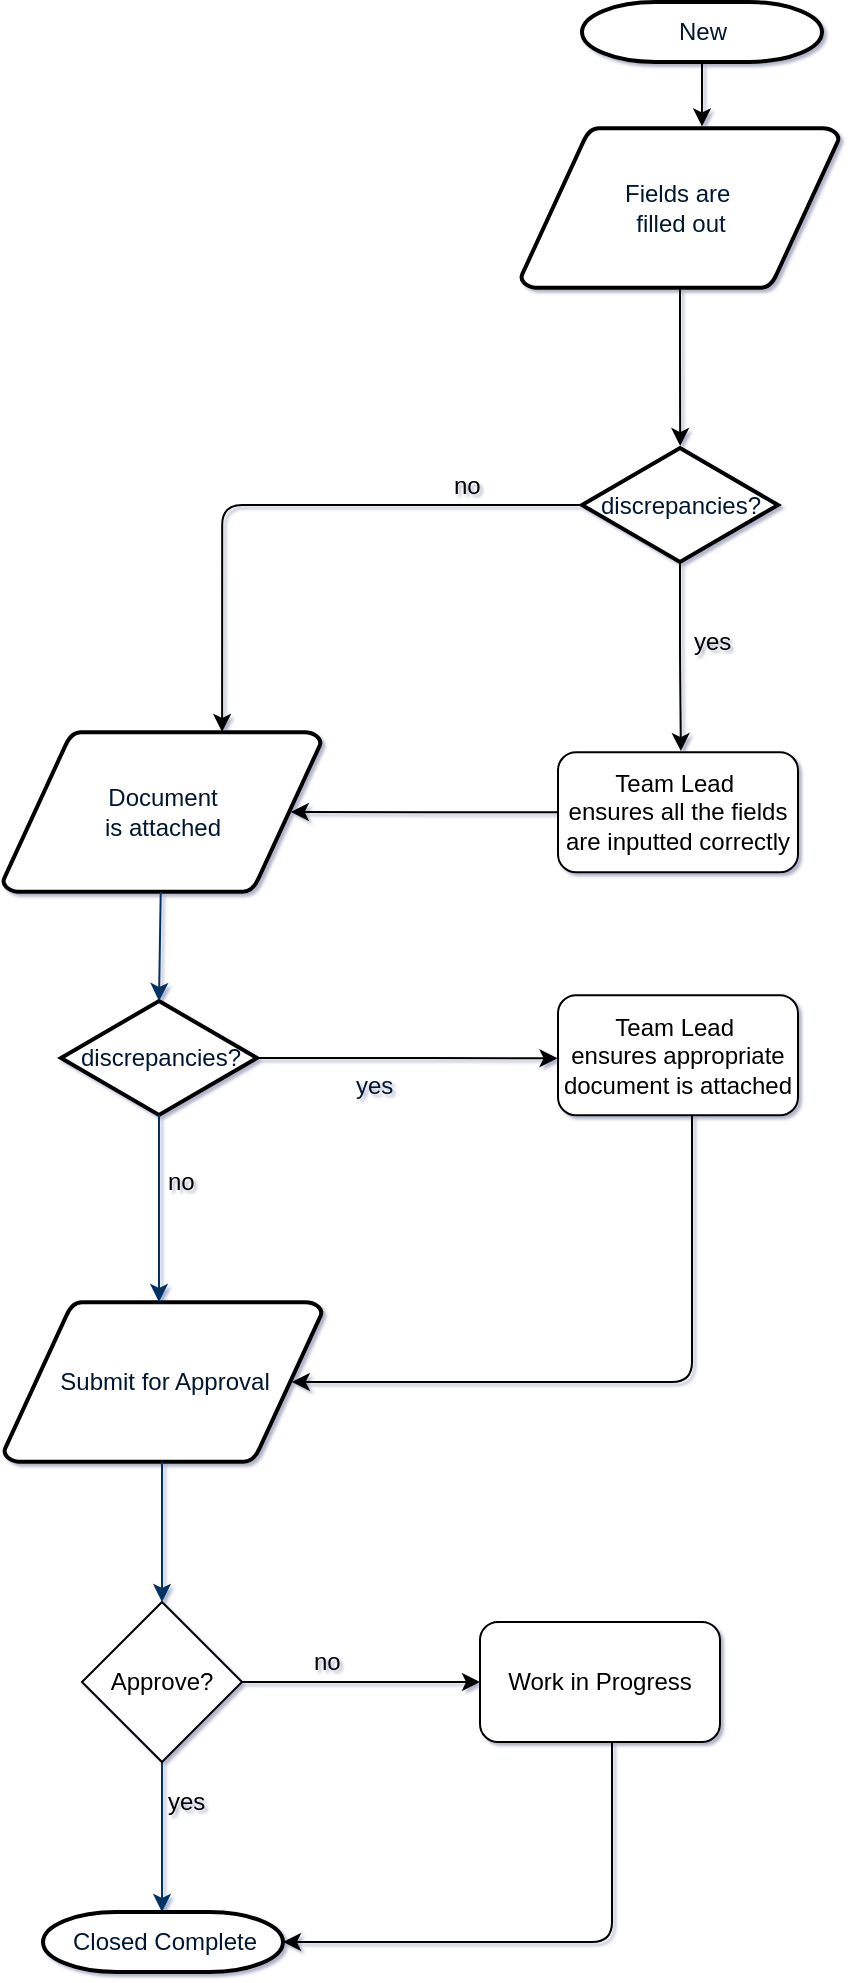 <mxfile version="10.6.3" type="device"><diagram id="6a731a19-8d31-9384-78a2-239565b7b9f0" name="Page-1"><mxGraphModel dx="840" dy="1262" grid="0" gridSize="10" guides="1" tooltips="1" connect="1" arrows="1" fold="1" page="1" pageScale="1" pageWidth="1169" pageHeight="827" background="none" math="0" shadow="1"><root><mxCell id="0"/><mxCell id="1" parent="0"/><mxCell id="cxD_HFn6sGWm8jItMyVT-100" style="edgeStyle=orthogonalEdgeStyle;rounded=1;orthogonalLoop=1;jettySize=auto;html=1;entryX=0.569;entryY=-0.01;entryDx=0;entryDy=0;entryPerimeter=0;" edge="1" parent="1" source="2" target="3"><mxGeometry relative="1" as="geometry"/></mxCell><mxCell id="2" value="New" style="shape=mxgraph.flowchart.terminator;fillColor=#FFFFFF;strokeColor=#000000;strokeWidth=2;gradientColor=none;gradientDirection=north;fontColor=#001933;fontStyle=0;html=1;" parent="1" vertex="1"><mxGeometry x="683" y="-610" width="120" height="30" as="geometry"/></mxCell><mxCell id="cxD_HFn6sGWm8jItMyVT-99" style="edgeStyle=orthogonalEdgeStyle;rounded=1;orthogonalLoop=1;jettySize=auto;html=1;entryX=0.501;entryY=-0.017;entryDx=0;entryDy=0;entryPerimeter=0;" edge="1" parent="1" source="3" target="cxD_HFn6sGWm8jItMyVT-62"><mxGeometry relative="1" as="geometry"><mxPoint x="732" y="-390" as="targetPoint"/></mxGeometry></mxCell><mxCell id="3" value="Fields are&amp;nbsp;&lt;br&gt;filled out&lt;br&gt;" style="shape=mxgraph.flowchart.data;fillColor=#FFFFFF;strokeColor=#000000;strokeWidth=2;gradientColor=none;gradientDirection=north;fontColor=#001933;fontStyle=0;html=1;" parent="1" vertex="1"><mxGeometry x="652.5" y="-547" width="159" height="80" as="geometry"/></mxCell><mxCell id="4" value="Submit for Approval" style="shape=mxgraph.flowchart.data;fillColor=#FFFFFF;strokeColor=#000000;strokeWidth=2;gradientColor=none;gradientDirection=north;fontColor=#001933;fontStyle=0;html=1;" parent="1" vertex="1"><mxGeometry x="394" y="40" width="159" height="80" as="geometry"/></mxCell><mxCell id="5" value="Document&lt;br&gt;is attached&lt;br&gt;" style="shape=mxgraph.flowchart.data;fillColor=#FFFFFF;strokeColor=#000000;strokeWidth=2;gradientColor=none;gradientDirection=north;fontColor=#001933;fontStyle=0;html=1;" parent="1" vertex="1"><mxGeometry x="393.5" y="-245" width="159" height="80" as="geometry"/></mxCell><mxCell id="cxD_HFn6sGWm8jItMyVT-92" style="edgeStyle=orthogonalEdgeStyle;rounded=1;orthogonalLoop=1;jettySize=auto;html=1;entryX=-0.002;entryY=0.525;entryDx=0;entryDy=0;entryPerimeter=0;" edge="1" parent="1" source="6" target="cxD_HFn6sGWm8jItMyVT-91"><mxGeometry relative="1" as="geometry"><mxPoint x="668" y="-82" as="targetPoint"/></mxGeometry></mxCell><mxCell id="6" value="discrepancies?" style="shape=mxgraph.flowchart.decision;fillColor=#FFFFFF;strokeColor=#000000;strokeWidth=2;gradientColor=none;gradientDirection=north;fontColor=#001933;fontStyle=0;html=1;" parent="1" vertex="1"><mxGeometry x="422.5" y="-110.5" width="98" height="57" as="geometry"/></mxCell><mxCell id="9" style="entryX=0.5;entryY=0;entryPerimeter=0;fontColor=#001933;fontStyle=1;strokeColor=#003366;strokeWidth=1;html=1;" parent="1" source="5" target="6" edge="1"><mxGeometry relative="1" as="geometry"/></mxCell><mxCell id="11" value="yes" style="text;fontColor=#001933;fontStyle=0;html=1;strokeColor=none;gradientColor=none;fillColor=none;strokeWidth=2;" parent="1" vertex="1"><mxGeometry x="568" y="-82" width="40" height="26" as="geometry"/></mxCell><mxCell id="12" value="" style="edgeStyle=elbowEdgeStyle;elbow=horizontal;fontColor=#001933;fontStyle=1;strokeColor=#003366;strokeWidth=1;html=1;" parent="1" source="6" target="4" edge="1"><mxGeometry x="152" y="-612.5" width="100" height="100" as="geometry"><mxPoint x="152" y="-512.5" as="sourcePoint"/><mxPoint x="252" y="-612.5" as="targetPoint"/></mxGeometry></mxCell><mxCell id="17" value="" style="edgeStyle=elbowEdgeStyle;elbow=horizontal;fontColor=#001933;fontStyle=1;strokeColor=#003366;strokeWidth=1;html=1;entryX=0.5;entryY=0;entryDx=0;entryDy=0;" parent="1" source="4" target="cxD_HFn6sGWm8jItMyVT-57" edge="1"><mxGeometry x="152" y="-612.5" width="100" height="100" as="geometry"><mxPoint x="152" y="-512.5" as="sourcePoint"/><mxPoint x="472" y="27.5" as="targetPoint"/></mxGeometry></mxCell><mxCell id="21" value="" style="edgeStyle=elbowEdgeStyle;elbow=horizontal;entryX=0.5;entryY=0.195;entryPerimeter=0;fontColor=#001933;fontStyle=1;strokeColor=#003366;strokeWidth=1;html=1;" parent="1" edge="1"><mxGeometry x="152" y="-451" width="100" height="100" as="geometry"><mxPoint x="473" y="269" as="sourcePoint"/><mxPoint x="473" y="345" as="targetPoint"/></mxGeometry></mxCell><mxCell id="40" value="Closed Complete" style="shape=mxgraph.flowchart.terminator;fillColor=#FFFFFF;strokeColor=#000000;strokeWidth=2;gradientColor=none;gradientDirection=north;fontColor=#001933;fontStyle=0;html=1;" parent="1" vertex="1"><mxGeometry x="413.5" y="345" width="120" height="30" as="geometry"/></mxCell><mxCell id="cxD_HFn6sGWm8jItMyVT-88" style="edgeStyle=orthogonalEdgeStyle;rounded=1;orthogonalLoop=1;jettySize=auto;html=1;entryX=0.905;entryY=0.5;entryDx=0;entryDy=0;entryPerimeter=0;" edge="1" parent="1" source="cxD_HFn6sGWm8jItMyVT-55" target="5"><mxGeometry relative="1" as="geometry"><mxPoint x="732" y="-160" as="targetPoint"/></mxGeometry></mxCell><mxCell id="cxD_HFn6sGWm8jItMyVT-55" value="&lt;span&gt;Team Lead&amp;nbsp;&lt;/span&gt;&lt;br&gt;&lt;span&gt;ensures all the fields are inputted correctly&lt;/span&gt;" style="rounded=1;whiteSpace=wrap;html=1;" vertex="1" parent="1"><mxGeometry x="671" y="-234.853" width="120" height="60" as="geometry"/></mxCell><mxCell id="cxD_HFn6sGWm8jItMyVT-77" style="edgeStyle=orthogonalEdgeStyle;rounded=1;orthogonalLoop=1;jettySize=auto;html=1;entryX=0;entryY=0.5;entryDx=0;entryDy=0;" edge="1" parent="1" source="cxD_HFn6sGWm8jItMyVT-57" target="cxD_HFn6sGWm8jItMyVT-58"><mxGeometry relative="1" as="geometry"/></mxCell><mxCell id="cxD_HFn6sGWm8jItMyVT-57" value="Approve?" style="rhombus;whiteSpace=wrap;html=1;" vertex="1" parent="1"><mxGeometry x="433" y="190" width="80" height="80" as="geometry"/></mxCell><mxCell id="cxD_HFn6sGWm8jItMyVT-96" style="edgeStyle=orthogonalEdgeStyle;rounded=1;orthogonalLoop=1;jettySize=auto;html=1;entryX=1;entryY=0.5;entryDx=0;entryDy=0;entryPerimeter=0;" edge="1" parent="1" source="cxD_HFn6sGWm8jItMyVT-58" target="40"><mxGeometry relative="1" as="geometry"><Array as="points"><mxPoint x="698" y="360"/></Array></mxGeometry></mxCell><mxCell id="cxD_HFn6sGWm8jItMyVT-58" value="Work in Progress" style="rounded=1;whiteSpace=wrap;html=1;" vertex="1" parent="1"><mxGeometry x="632" y="200" width="120" height="60" as="geometry"/></mxCell><mxCell id="cxD_HFn6sGWm8jItMyVT-60" value="yes" style="text;html=1;resizable=0;points=[];autosize=1;align=left;verticalAlign=top;spacingTop=-4;" vertex="1" parent="1"><mxGeometry x="473.5" y="280" width="30" height="20" as="geometry"/></mxCell><mxCell id="cxD_HFn6sGWm8jItMyVT-61" value="no" style="text;html=1;resizable=0;points=[];autosize=1;align=left;verticalAlign=top;spacingTop=-4;" vertex="1" parent="1"><mxGeometry x="547" y="210" width="30" height="20" as="geometry"/></mxCell><mxCell id="cxD_HFn6sGWm8jItMyVT-73" style="edgeStyle=orthogonalEdgeStyle;orthogonalLoop=1;jettySize=auto;html=1;exitX=0;exitY=0.5;exitDx=0;exitDy=0;exitPerimeter=0;entryX=0.689;entryY=0;entryDx=0;entryDy=0;entryPerimeter=0;rounded=1;" edge="1" parent="1" source="cxD_HFn6sGWm8jItMyVT-62" target="5"><mxGeometry relative="1" as="geometry"/></mxCell><mxCell id="cxD_HFn6sGWm8jItMyVT-98" style="edgeStyle=orthogonalEdgeStyle;rounded=1;orthogonalLoop=1;jettySize=auto;html=1;entryX=0.512;entryY=-0.01;entryDx=0;entryDy=0;entryPerimeter=0;" edge="1" parent="1" source="cxD_HFn6sGWm8jItMyVT-62" target="cxD_HFn6sGWm8jItMyVT-55"><mxGeometry relative="1" as="geometry"><mxPoint x="732" y="-250" as="targetPoint"/></mxGeometry></mxCell><mxCell id="cxD_HFn6sGWm8jItMyVT-62" value="discrepancies?" style="shape=mxgraph.flowchart.decision;fillColor=#FFFFFF;strokeColor=#000000;strokeWidth=2;gradientColor=none;gradientDirection=north;fontColor=#001933;fontStyle=0;html=1;" vertex="1" parent="1"><mxGeometry x="683" y="-387" width="98" height="57" as="geometry"/></mxCell><mxCell id="cxD_HFn6sGWm8jItMyVT-68" value="yes" style="text;html=1;resizable=0;points=[];autosize=1;align=left;verticalAlign=top;spacingTop=-4;" vertex="1" parent="1"><mxGeometry x="737" y="-300" width="30" height="20" as="geometry"/></mxCell><mxCell id="cxD_HFn6sGWm8jItMyVT-76" value="no" style="text;html=1;resizable=0;points=[];autosize=1;align=left;verticalAlign=top;spacingTop=-4;" vertex="1" parent="1"><mxGeometry x="617" y="-378.5" width="30" height="20" as="geometry"/></mxCell><mxCell id="cxD_HFn6sGWm8jItMyVT-79" value="no" style="text;html=1;resizable=0;points=[];autosize=1;align=left;verticalAlign=top;spacingTop=-4;" vertex="1" parent="1"><mxGeometry x="473.5" y="-30" width="30" height="20" as="geometry"/></mxCell><mxCell id="cxD_HFn6sGWm8jItMyVT-95" style="edgeStyle=orthogonalEdgeStyle;rounded=1;orthogonalLoop=1;jettySize=auto;html=1;entryX=0.905;entryY=0.5;entryDx=0;entryDy=0;entryPerimeter=0;" edge="1" parent="1" source="cxD_HFn6sGWm8jItMyVT-91" target="4"><mxGeometry relative="1" as="geometry"><mxPoint x="731" y="100" as="targetPoint"/><Array as="points"><mxPoint x="738" y="80"/></Array></mxGeometry></mxCell><mxCell id="cxD_HFn6sGWm8jItMyVT-91" value="&lt;span&gt;Team Lead&amp;nbsp;&lt;/span&gt;&lt;br&gt;&lt;span&gt;ensures appropriate document is attached&lt;/span&gt;" style="rounded=1;whiteSpace=wrap;html=1;" vertex="1" parent="1"><mxGeometry x="671" y="-113.353" width="120" height="60" as="geometry"/></mxCell></root></mxGraphModel></diagram></mxfile>